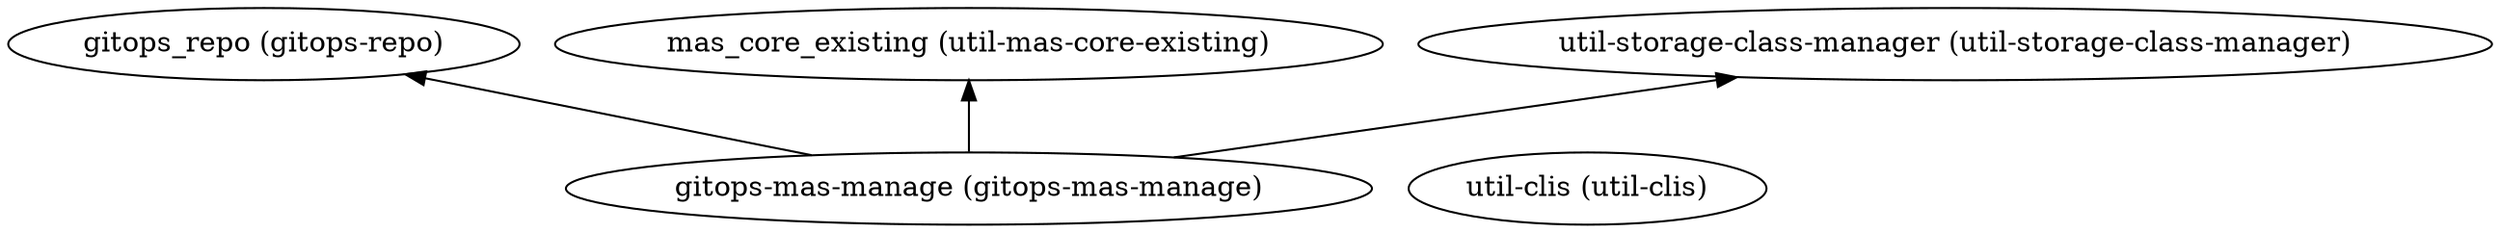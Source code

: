 digraph {
    rankdir="BT"
    "gitops-mas-manage (gitops-mas-manage)" -> "gitops_repo (gitops-repo)"
"gitops-mas-manage (gitops-mas-manage)" -> "mas_core_existing (util-mas-core-existing)"
"gitops-mas-manage (gitops-mas-manage)" -> "util-storage-class-manager (util-storage-class-manager)"
"gitops-mas-manage (gitops-mas-manage)"
"gitops_repo (gitops-repo)"
"mas_core_existing (util-mas-core-existing)"
"util-storage-class-manager (util-storage-class-manager)"
"util-clis (util-clis)"
  }